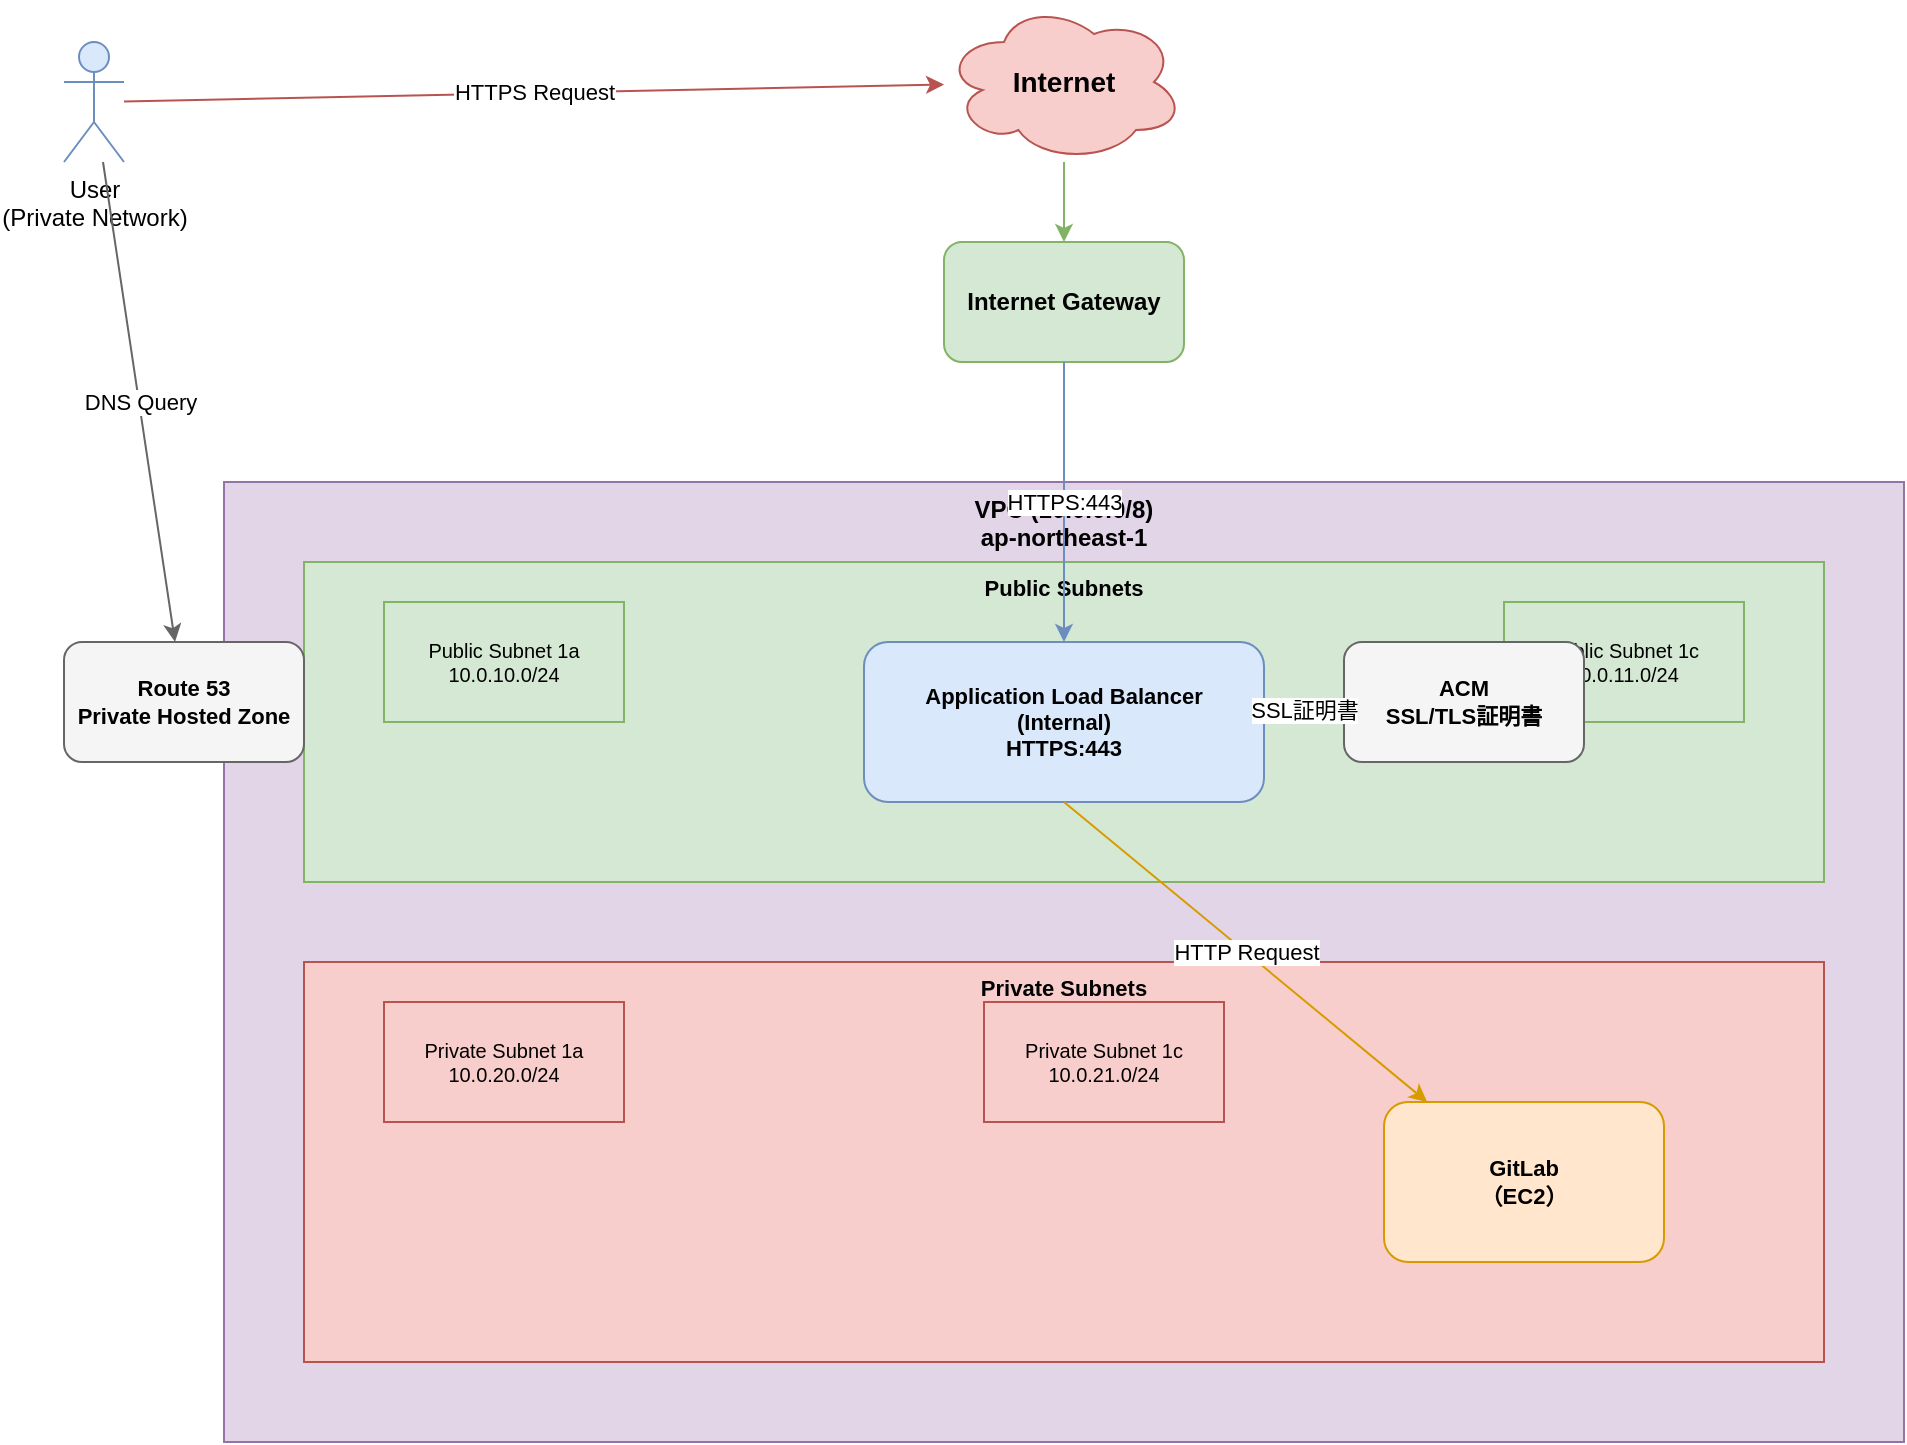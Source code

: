 <mxfile>
    <diagram name="Frontend Architecture" id="frontend-arch">
        <mxGraphModel dx="1672" dy="933" grid="1" gridSize="10" guides="1" tooltips="1" connect="1" arrows="1" fold="1" page="1" pageScale="1" pageWidth="1169" pageHeight="827" math="0" shadow="0">
            <root>
                <mxCell id="0"/>
                <mxCell id="1" parent="0"/>
                <mxCell id="internet" value="Internet" style="ellipse;shape=cloud;whiteSpace=wrap;html=1;fillColor=#f8cecc;strokeColor=#b85450;fontSize=14;fontStyle=1;" parent="1" vertex="1">
                    <mxGeometry x="480" y="40" width="120" height="80" as="geometry"/>
                </mxCell>
                <mxCell id="igw" value="Internet Gateway" style="rounded=1;whiteSpace=wrap;html=1;fillColor=#d5e8d4;strokeColor=#82b366;fontSize=12;fontStyle=1;" parent="1" vertex="1">
                    <mxGeometry x="480" y="160" width="120" height="60" as="geometry"/>
                </mxCell>
                <mxCell id="vpc" value="VPC (10.0.0.0/8)&#xa;ap-northeast-1" style="rounded=0;whiteSpace=wrap;html=1;fillColor=#e1d5e7;strokeColor=#9673a6;verticalAlign=top;fontSize=12;fontStyle=1;" parent="1" vertex="1">
                    <mxGeometry x="120" y="280" width="840" height="480" as="geometry"/>
                </mxCell>
                <mxCell id="public_zone" value="Public Subnets" style="rounded=0;whiteSpace=wrap;html=1;fillColor=#d5e8d4;strokeColor=#82b366;verticalAlign=top;fontSize=11;fontStyle=1;" parent="1" vertex="1">
                    <mxGeometry x="160" y="320" width="760" height="160" as="geometry"/>
                </mxCell>
                <mxCell id="alb" value="Application Load Balancer&#xa;(Internal)&#xa;HTTPS:443" style="rounded=1;whiteSpace=wrap;html=1;fillColor=#dae8fc;strokeColor=#6c8ebf;fontSize=11;fontStyle=1;" parent="1" vertex="1">
                    <mxGeometry x="440" y="360" width="200" height="80" as="geometry"/>
                </mxCell>
                <mxCell id="pub_subnet_1a" value="Public Subnet 1a&#xa;10.0.10.0/24" style="rounded=0;whiteSpace=wrap;html=1;fillColor=#d5e8d4;strokeColor=#82b366;fontSize=10;" parent="1" vertex="1">
                    <mxGeometry x="200" y="340" width="120" height="60" as="geometry"/>
                </mxCell>
                <mxCell id="pub_subnet_1c" value="Public Subnet 1c&#xa;10.0.11.0/24" style="rounded=0;whiteSpace=wrap;html=1;fillColor=#d5e8d4;strokeColor=#82b366;fontSize=10;" parent="1" vertex="1">
                    <mxGeometry x="760" y="340" width="120" height="60" as="geometry"/>
                </mxCell>
                <mxCell id="private_zone" value="Private Subnets" style="rounded=0;whiteSpace=wrap;html=1;fillColor=#f8cecc;strokeColor=#b85450;verticalAlign=top;fontSize=11;fontStyle=1;" parent="1" vertex="1">
                    <mxGeometry x="160" y="520" width="760" height="200" as="geometry"/>
                </mxCell>
                <mxCell id="s3" value="&lt;div&gt;GitLab&lt;/div&gt;（EC2）" style="rounded=1;whiteSpace=wrap;html=1;fillColor=#ffe6cc;strokeColor=#d79b00;fontSize=11;fontStyle=1;" parent="1" vertex="1">
                    <mxGeometry x="700" y="590" width="140" height="80" as="geometry"/>
                </mxCell>
                <mxCell id="prv_subnet_1a" value="Private Subnet 1a&#xa;10.0.20.0/24" style="rounded=0;whiteSpace=wrap;html=1;fillColor=#f8cecc;strokeColor=#b85450;fontSize=10;" parent="1" vertex="1">
                    <mxGeometry x="200" y="540" width="120" height="60" as="geometry"/>
                </mxCell>
                <mxCell id="prv_subnet_1c" value="Private Subnet 1c&#xa;10.0.21.0/24" style="rounded=0;whiteSpace=wrap;html=1;fillColor=#f8cecc;strokeColor=#b85450;fontSize=10;" parent="1" vertex="1">
                    <mxGeometry x="500" y="540" width="120" height="60" as="geometry"/>
                </mxCell>
                <mxCell id="route53" value="Route 53&#xa;Private Hosted Zone" style="rounded=1;whiteSpace=wrap;html=1;fillColor=#f5f5f5;strokeColor=#666666;fontSize=11;fontStyle=1;" parent="1" vertex="1">
                    <mxGeometry x="40" y="360" width="120" height="60" as="geometry"/>
                </mxCell>
                <mxCell id="acm" value="ACM&#xa;SSL/TLS証明書" style="rounded=1;whiteSpace=wrap;html=1;fillColor=#f5f5f5;strokeColor=#666666;fontSize=11;fontStyle=1;" parent="1" vertex="1">
                    <mxGeometry x="680" y="360" width="120" height="60" as="geometry"/>
                </mxCell>
                <mxCell id="user" value="User&#xa;(Private Network)" style="shape=umlActor;verticalLabelPosition=bottom;verticalAlign=top;html=1;outlineConnect=0;fillColor=#dae8fc;strokeColor=#6c8ebf;" parent="1" vertex="1">
                    <mxGeometry x="40" y="60" width="30" height="60" as="geometry"/>
                </mxCell>
                <mxCell id="conn1" value="DNS Query" style="endArrow=classic;html=1;rounded=0;strokeColor=#666666;" parent="1" source="user" target="route53" edge="1">
                    <mxGeometry width="50" height="50" relative="1" as="geometry">
                        <mxPoint x="80" y="130" as="sourcePoint"/>
                        <mxPoint x="100" y="350" as="targetPoint"/>
                    </mxGeometry>
                </mxCell>
                <mxCell id="conn2" value="HTTPS Request" style="endArrow=classic;html=1;rounded=0;strokeColor=#b85450;" parent="1" source="user" target="internet" edge="1">
                    <mxGeometry width="50" height="50" relative="1" as="geometry">
                        <mxPoint x="80" y="90" as="sourcePoint"/>
                        <mxPoint x="480" y="80" as="targetPoint"/>
                    </mxGeometry>
                </mxCell>
                <mxCell id="conn3" value="" style="endArrow=classic;html=1;rounded=0;strokeColor=#82b366;" parent="1" source="internet" target="igw" edge="1">
                    <mxGeometry width="50" height="50" relative="1" as="geometry">
                        <mxPoint x="540" y="130" as="sourcePoint"/>
                        <mxPoint x="540" y="150" as="targetPoint"/>
                    </mxGeometry>
                </mxCell>
                <mxCell id="conn4" value="HTTPS:443" style="endArrow=classic;html=1;rounded=0;strokeColor=#6c8ebf;" parent="1" source="igw" target="alb" edge="1">
                    <mxGeometry width="50" height="50" relative="1" as="geometry">
                        <mxPoint x="540" y="230" as="sourcePoint"/>
                        <mxPoint x="540" y="350" as="targetPoint"/>
                    </mxGeometry>
                </mxCell>
                <mxCell id="conn5" value="HTTP Request" style="endArrow=classic;html=1;rounded=0;strokeColor=#d79b00;exitX=0.5;exitY=1;exitDx=0;exitDy=0;" parent="1" source="alb" target="s3" edge="1">
                    <mxGeometry width="50" height="50" relative="1" as="geometry">
                        <mxPoint x="830" y="660" as="sourcePoint"/>
                        <mxPoint x="650" y="570" as="targetPoint"/>
                    </mxGeometry>
                </mxCell>
                <mxCell id="conn7" value="SSL証明書" style="endArrow=classic;html=1;rounded=0;strokeColor=#666666;dashed=1;" parent="1" source="acm" target="alb" edge="1">
                    <mxGeometry width="50" height="50" relative="1" as="geometry">
                        <mxPoint x="680" y="390" as="sourcePoint"/>
                        <mxPoint x="650" y="390" as="targetPoint"/>
                    </mxGeometry>
                </mxCell>
            </root>
        </mxGraphModel>
    </diagram>
</mxfile>